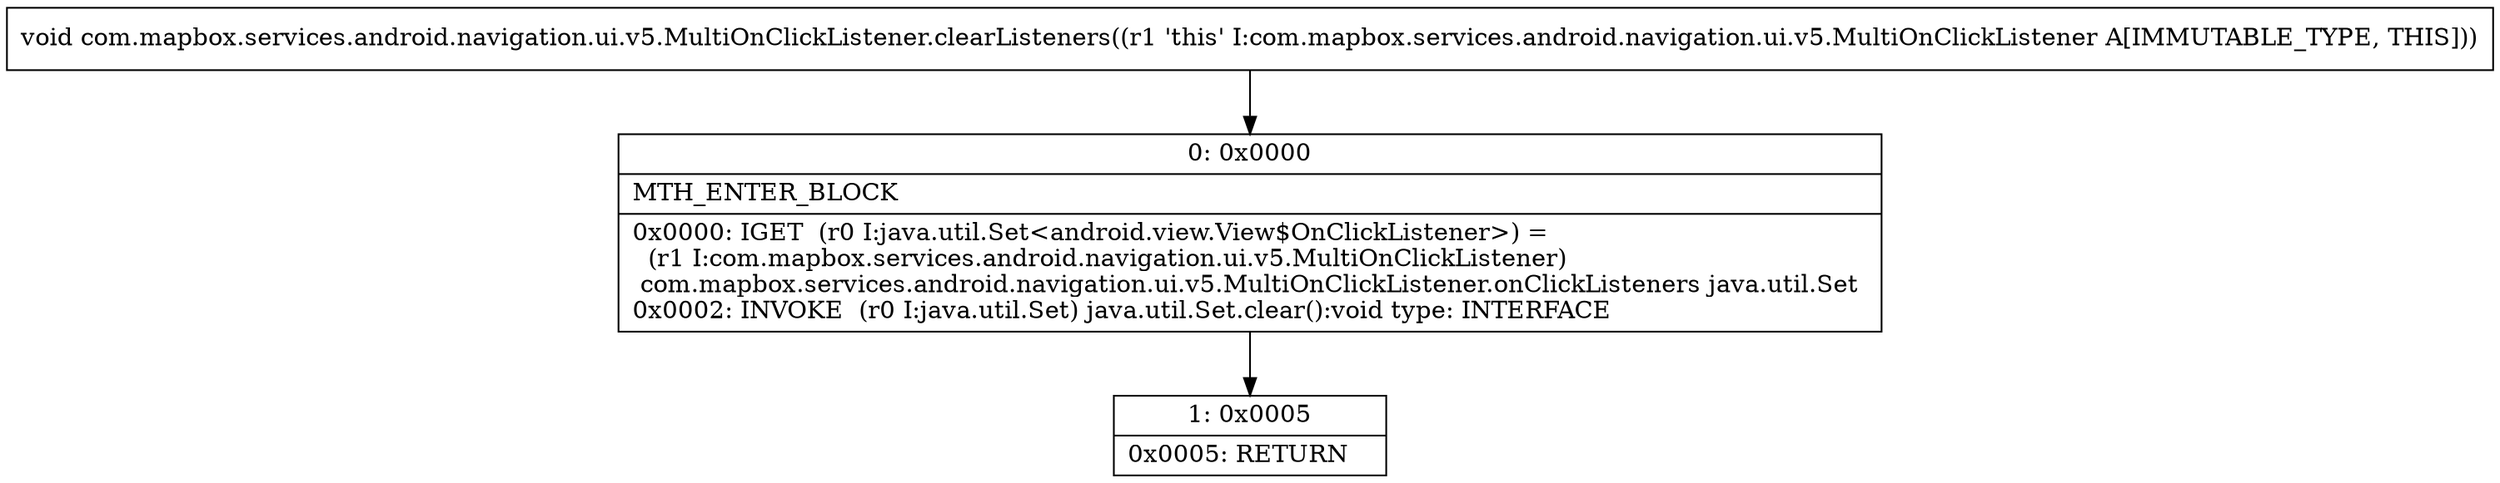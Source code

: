 digraph "CFG forcom.mapbox.services.android.navigation.ui.v5.MultiOnClickListener.clearListeners()V" {
Node_0 [shape=record,label="{0\:\ 0x0000|MTH_ENTER_BLOCK\l|0x0000: IGET  (r0 I:java.util.Set\<android.view.View$OnClickListener\>) = \l  (r1 I:com.mapbox.services.android.navigation.ui.v5.MultiOnClickListener)\l com.mapbox.services.android.navigation.ui.v5.MultiOnClickListener.onClickListeners java.util.Set \l0x0002: INVOKE  (r0 I:java.util.Set) java.util.Set.clear():void type: INTERFACE \l}"];
Node_1 [shape=record,label="{1\:\ 0x0005|0x0005: RETURN   \l}"];
MethodNode[shape=record,label="{void com.mapbox.services.android.navigation.ui.v5.MultiOnClickListener.clearListeners((r1 'this' I:com.mapbox.services.android.navigation.ui.v5.MultiOnClickListener A[IMMUTABLE_TYPE, THIS])) }"];
MethodNode -> Node_0;
Node_0 -> Node_1;
}

